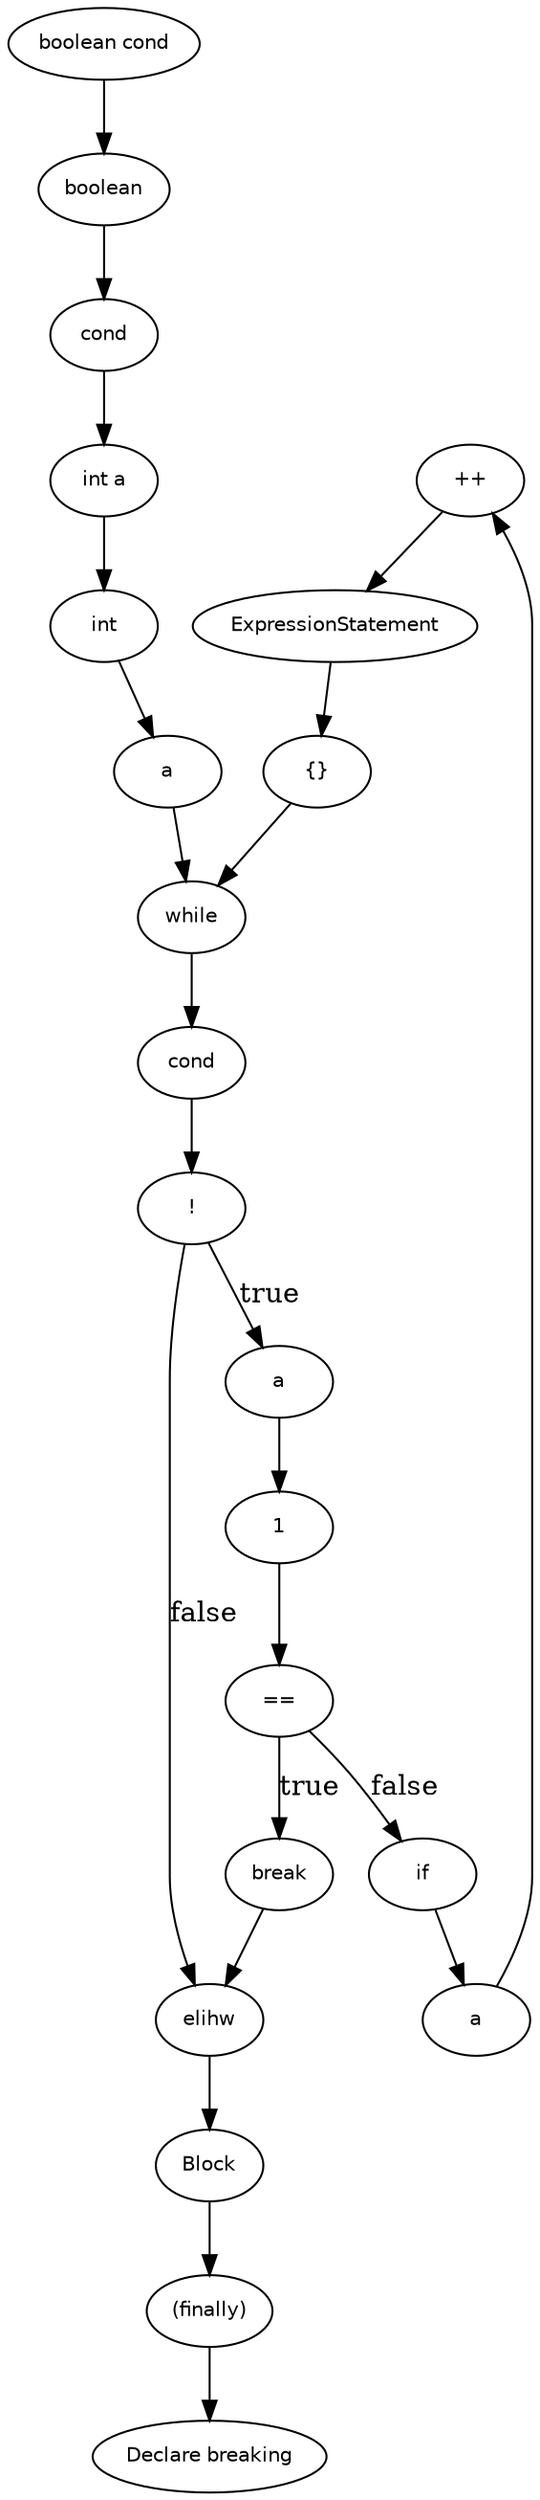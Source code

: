 digraph breaking {
  19 [
    label = "++",
    fontname = Helvetica,
    fontsize = 10
  ];
  18 [
    label = ExpressionStatement,
    fontname = Helvetica,
    fontsize = 10
  ];
  17 [
    label = break,
    fontname = Helvetica,
    fontsize = 10
  ];
  16 [
    label = 1,
    fontname = Helvetica,
    fontsize = 10
  ];
  15 [
    label = a,
    fontname = Helvetica,
    fontsize = 10
  ];
  14 [
    label = "==",
    fontname = Helvetica,
    fontsize = 10
  ];
  13 [
    label = if,
    fontname = Helvetica,
    fontsize = 10
  ];
  12 [
    label = "{}",
    fontname = Helvetica,
    fontsize = 10
  ];
  11 [
    label = cond,
    fontname = Helvetica,
    fontsize = 10
  ];
  10 [
    label = "!",
    fontname = Helvetica,
    fontsize = 10
  ];
  9 [
    label = elihw,
    fontname = Helvetica,
    fontsize = 10
  ];
  8 [
    label = while,
    fontname = Helvetica,
    fontsize = 10
  ];
  7 [
    label = a,
    fontname = Helvetica,
    fontsize = 10
  ];
  6 [
    label = int,
    fontname = Helvetica,
    fontsize = 10
  ];
  5 [
    label = "int a",
    fontname = Helvetica,
    fontsize = 10
  ];
  4 [
    label = cond,
    fontname = Helvetica,
    fontsize = 10
  ];
  3 [
    label = boolean,
    fontname = Helvetica,
    fontsize = 10
  ];
  2 [
    label = "boolean cond",
    fontname = Helvetica,
    fontsize = 10
  ];
  1 [
    label = "(finally)",
    fontname = Helvetica,
    fontsize = 10
  ];
  0 [
    label = "Declare breaking",
    fontname = Helvetica,
    fontsize = 10
  ];
  21 [
    label = Block,
    fontname = Helvetica,
    fontsize = 10
  ];
  20 [
    label = a,
    fontname = Helvetica,
    fontsize = 10
  ];
  4 -> 5 [
    label = ""
  ];
  11 -> 10 [
    label = ""
  ];
  17 -> 9 [
    label = ""
  ];
  14 -> 17 [
    label = true
  ];
  12 -> 8 [
    label = ""
  ];
  8 -> 11 [
    label = ""
  ];
  7 -> 8 [
    label = ""
  ];
  18 -> 12 [
    label = ""
  ];
  6 -> 7 [
    label = ""
  ];
  16 -> 14 [
    label = ""
  ];
  21 -> 1 [
    label = ""
  ];
  9 -> 21 [
    label = ""
  ];
  15 -> 16 [
    label = ""
  ];
  10 -> 15 [
    label = true
  ];
  10 -> 9 [
    label = false
  ];
  3 -> 4 [
    label = ""
  ];
  2 -> 3 [
    label = ""
  ];
  19 -> 18 [
    label = ""
  ];
  13 -> 20 [
    label = ""
  ];
  5 -> 6 [
    label = ""
  ];
  14 -> 13 [
    label = false
  ];
  20 -> 19 [
    label = ""
  ];
  1 -> 0 [
    label = ""
  ];
}
